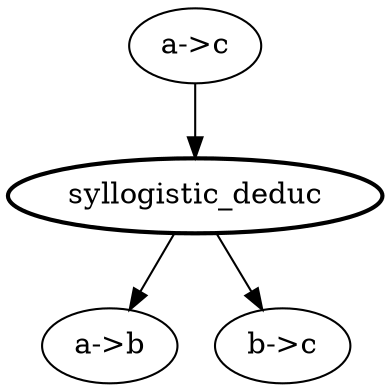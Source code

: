 digraph {
    a_to_c[label="a->c"];
    a_to_b[label="a->b"];
    b_to_c[label="b->c"];

    deduction[label="syllogistic_deduc", penwidth=2];

    a_to_c -> deduction;
    deduction -> a_to_b;
    deduction -> b_to_c;
}